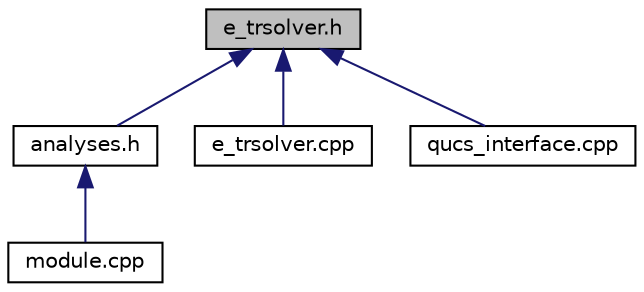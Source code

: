 digraph G
{
  edge [fontname="Helvetica",fontsize="10",labelfontname="Helvetica",labelfontsize="10"];
  node [fontname="Helvetica",fontsize="10",shape=record];
  Node1 [label="e_trsolver.h",height=0.2,width=0.4,color="black", fillcolor="grey75", style="filled" fontcolor="black"];
  Node1 -> Node2 [dir="back",color="midnightblue",fontsize="10",style="solid",fontname="Helvetica"];
  Node2 [label="analyses.h",height=0.2,width=0.4,color="black", fillcolor="white", style="filled",URL="$analyses_8h.html",tooltip="global analysis header file"];
  Node2 -> Node3 [dir="back",color="midnightblue",fontsize="10",style="solid",fontname="Helvetica"];
  Node3 [label="module.cpp",height=0.2,width=0.4,color="black", fillcolor="white", style="filled",URL="$module_8cpp.html"];
  Node1 -> Node4 [dir="back",color="midnightblue",fontsize="10",style="solid",fontname="Helvetica"];
  Node4 [label="e_trsolver.cpp",height=0.2,width=0.4,color="black", fillcolor="white", style="filled",URL="$e__trsolver_8cpp.html"];
  Node1 -> Node5 [dir="back",color="midnightblue",fontsize="10",style="solid",fontname="Helvetica"];
  Node5 [label="qucs_interface.cpp",height=0.2,width=0.4,color="black", fillcolor="white", style="filled",URL="$qucs__interface_8cpp.html"];
}
